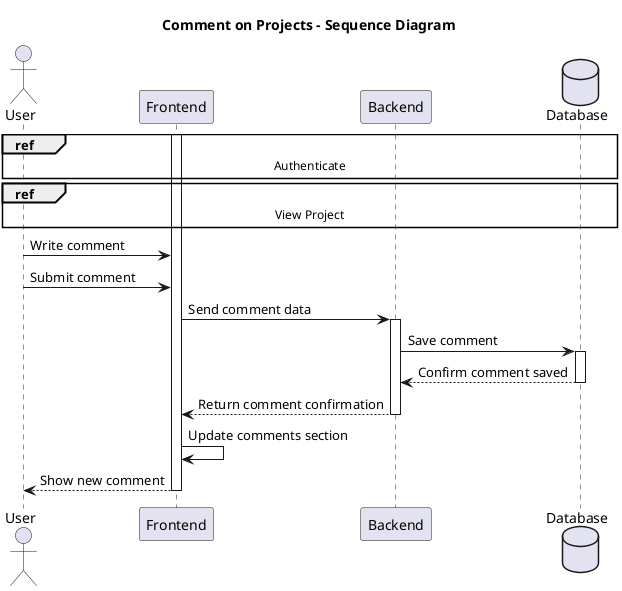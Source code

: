 @startuml
title Comment on Projects - Sequence Diagram

actor User
participant Frontend
participant Backend
database Database

ref over User, Database: Authenticate

ref over User, Database: View Project

activate Frontend

User -> Frontend: Write comment
User -> Frontend: Submit comment

Frontend -> Backend: Send comment data
activate Backend

Backend -> Database: Save comment
activate Database
Database --> Backend: Confirm comment saved
deactivate Database

Backend --> Frontend: Return comment confirmation
deactivate Backend

Frontend -> Frontend: Update comments section
Frontend --> User: Show new comment
deactivate Frontend

@enduml
